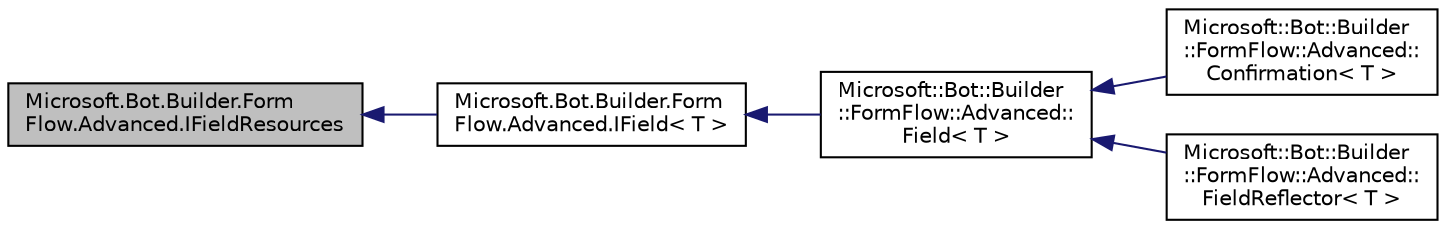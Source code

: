 digraph "Microsoft.Bot.Builder.FormFlow.Advanced.IFieldResources"
{
  edge [fontname="Helvetica",fontsize="10",labelfontname="Helvetica",labelfontsize="10"];
  node [fontname="Helvetica",fontsize="10",shape=record];
  rankdir="LR";
  Node1 [label="Microsoft.Bot.Builder.Form\lFlow.Advanced.IFieldResources",height=0.2,width=0.4,color="black", fillcolor="grey75", style="filled", fontcolor="black"];
  Node1 -> Node2 [dir="back",color="midnightblue",fontsize="10",style="solid",fontname="Helvetica"];
  Node2 [label="Microsoft.Bot.Builder.Form\lFlow.Advanced.IField\< T \>",height=0.2,width=0.4,color="black", fillcolor="white", style="filled",URL="$d5/d09/interface_microsoft_1_1_bot_1_1_builder_1_1_form_flow_1_1_advanced_1_1_i_field.html",tooltip="Interface for all the information about a specific field. "];
  Node2 -> Node3 [dir="back",color="midnightblue",fontsize="10",style="solid",fontname="Helvetica"];
  Node3 [label="Microsoft::Bot::Builder\l::FormFlow::Advanced::\lField\< T \>",height=0.2,width=0.4,color="black", fillcolor="white", style="filled",URL="$d2/d1b/class_microsoft_1_1_bot_1_1_builder_1_1_form_flow_1_1_advanced_1_1_field.html",tooltip="Base class with declarative implementation of IField. "];
  Node3 -> Node4 [dir="back",color="midnightblue",fontsize="10",style="solid",fontname="Helvetica"];
  Node4 [label="Microsoft::Bot::Builder\l::FormFlow::Advanced::\lConfirmation\< T \>",height=0.2,width=0.4,color="black", fillcolor="white", style="filled",URL="$db/df4/class_microsoft_1_1_bot_1_1_builder_1_1_form_flow_1_1_advanced_1_1_confirmation.html",tooltip="Confirmation "];
  Node3 -> Node5 [dir="back",color="midnightblue",fontsize="10",style="solid",fontname="Helvetica"];
  Node5 [label="Microsoft::Bot::Builder\l::FormFlow::Advanced::\lFieldReflector\< T \>",height=0.2,width=0.4,color="black", fillcolor="white", style="filled",URL="$d0/db3/class_microsoft_1_1_bot_1_1_builder_1_1_form_flow_1_1_advanced_1_1_field_reflector.html",tooltip="Fill in field information through reflection."];
}
